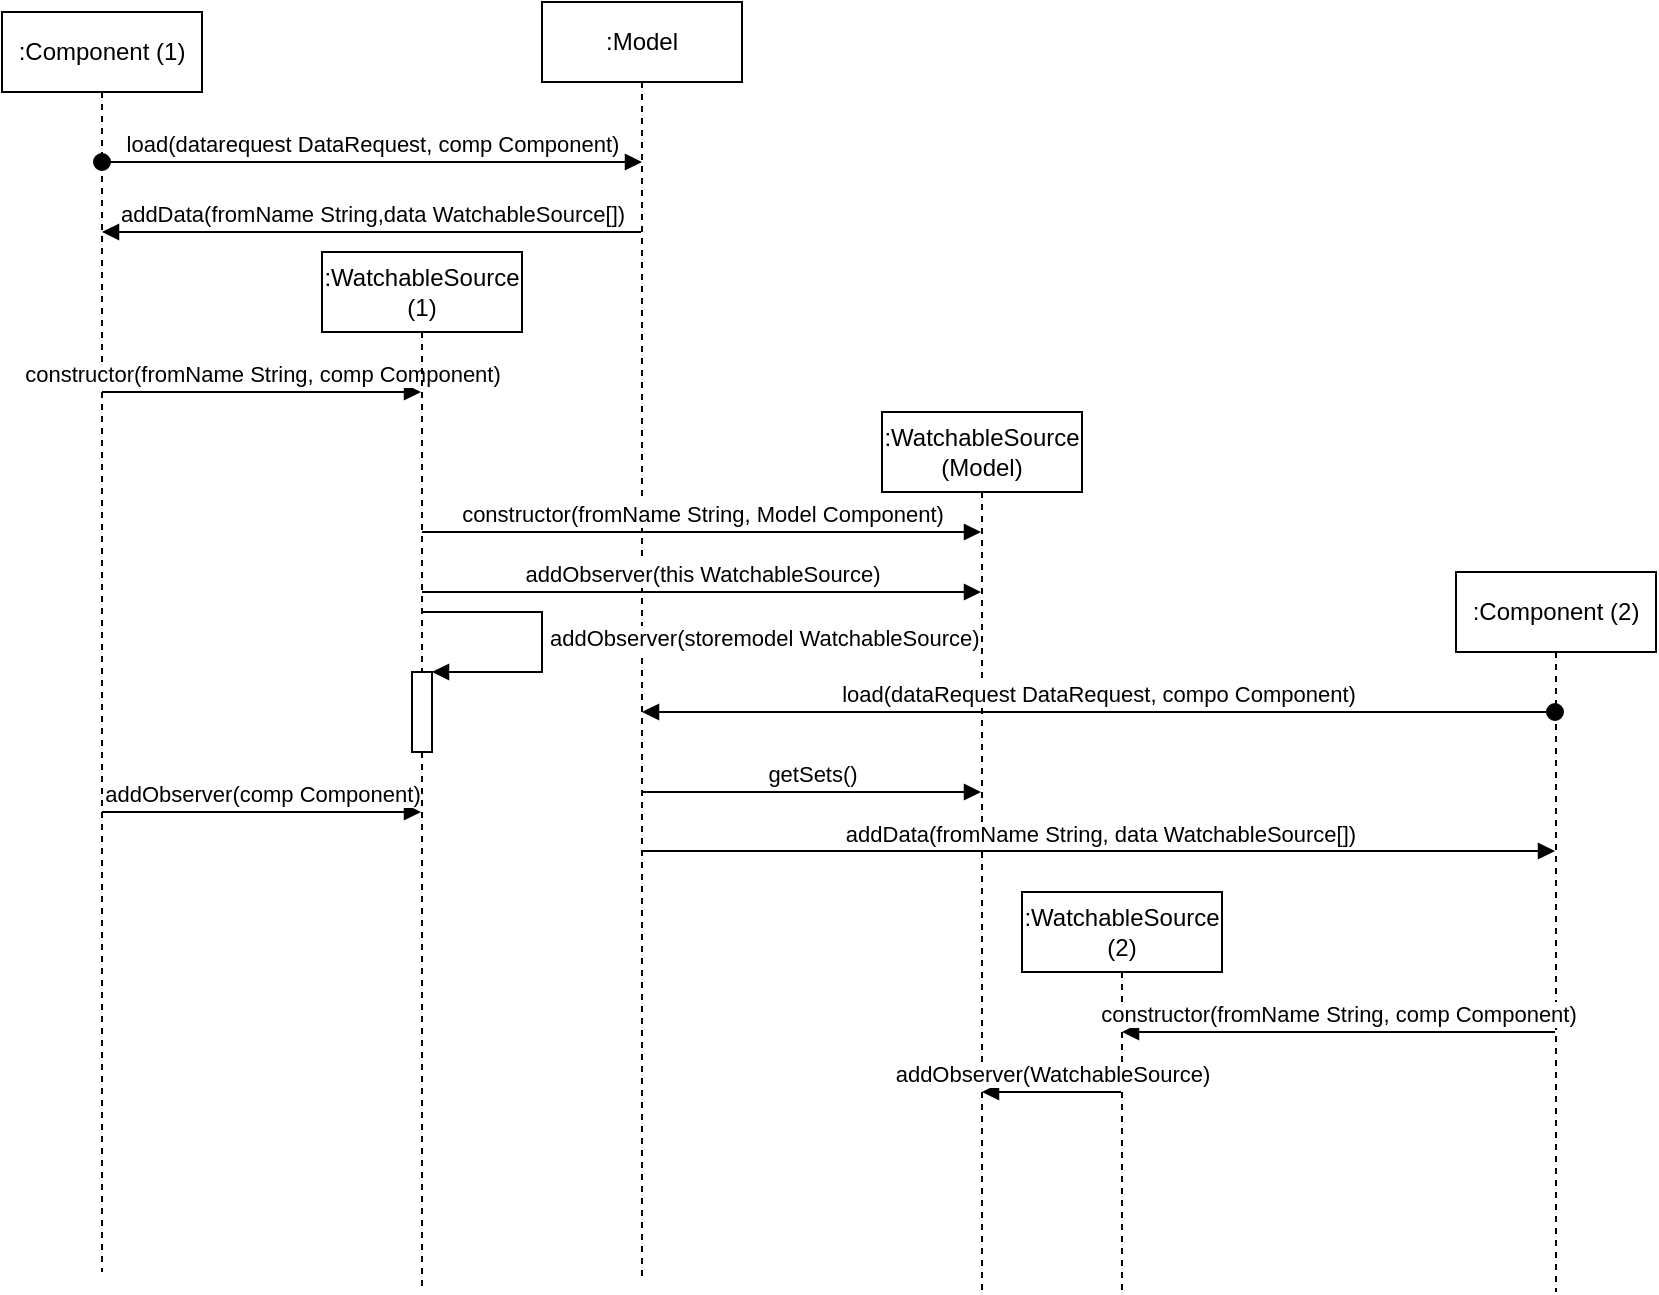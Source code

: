 <mxfile version="20.3.0" type="device" pages="3"><diagram id="G-QJXxHWoUMAWLnG39JJ" name="Buckets-Diagramm"><mxGraphModel dx="1038" dy="649" grid="1" gridSize="10" guides="1" tooltips="1" connect="1" arrows="1" fold="1" page="1" pageScale="1" pageWidth="827" pageHeight="1169" math="0" shadow="0"><root><mxCell id="0"/><mxCell id="1" parent="0"/><mxCell id="hVJfec1Ha8yNR7VwBLyT-1" value=":Component (1)" style="shape=umlLifeline;perimeter=lifelinePerimeter;whiteSpace=wrap;html=1;container=1;collapsible=0;recursiveResize=0;outlineConnect=0;" parent="1" vertex="1"><mxGeometry y="40" width="100" height="630" as="geometry"/></mxCell><mxCell id="hVJfec1Ha8yNR7VwBLyT-9" value="addData(fromName String,data WatchableSource[])" style="html=1;verticalAlign=bottom;endArrow=block;rounded=0;" parent="hVJfec1Ha8yNR7VwBLyT-1" source="hVJfec1Ha8yNR7VwBLyT-2" edge="1"><mxGeometry width="80" relative="1" as="geometry"><mxPoint x="299.5" y="110" as="sourcePoint"/><mxPoint x="50" y="110" as="targetPoint"/></mxGeometry></mxCell><mxCell id="hVJfec1Ha8yNR7VwBLyT-10" value="constructor(fromName String, comp Component)" style="html=1;verticalAlign=bottom;endArrow=block;rounded=0;" parent="hVJfec1Ha8yNR7VwBLyT-1" target="hVJfec1Ha8yNR7VwBLyT-4" edge="1"><mxGeometry width="80" relative="1" as="geometry"><mxPoint x="50" y="190" as="sourcePoint"/><mxPoint x="130" y="190" as="targetPoint"/></mxGeometry></mxCell><mxCell id="hVJfec1Ha8yNR7VwBLyT-2" value=":Model" style="shape=umlLifeline;perimeter=lifelinePerimeter;whiteSpace=wrap;html=1;container=1;collapsible=0;recursiveResize=0;outlineConnect=0;" parent="1" vertex="1"><mxGeometry x="270" y="35" width="100" height="640" as="geometry"/></mxCell><mxCell id="hVJfec1Ha8yNR7VwBLyT-8" value="load(datarequest DataRequest, comp Component)" style="html=1;verticalAlign=bottom;startArrow=oval;startFill=1;endArrow=block;startSize=8;rounded=0;" parent="hVJfec1Ha8yNR7VwBLyT-2" source="hVJfec1Ha8yNR7VwBLyT-1" edge="1"><mxGeometry width="60" relative="1" as="geometry"><mxPoint x="-250" y="80" as="sourcePoint"/><mxPoint x="50" y="80" as="targetPoint"/></mxGeometry></mxCell><mxCell id="hVJfec1Ha8yNR7VwBLyT-17" value="getSets()" style="html=1;verticalAlign=bottom;endArrow=block;rounded=0;" parent="hVJfec1Ha8yNR7VwBLyT-2" target="hVJfec1Ha8yNR7VwBLyT-7" edge="1"><mxGeometry width="80" relative="1" as="geometry"><mxPoint x="50" y="395" as="sourcePoint"/><mxPoint x="130" y="395" as="targetPoint"/></mxGeometry></mxCell><mxCell id="hVJfec1Ha8yNR7VwBLyT-3" value=":Component (2)" style="shape=umlLifeline;perimeter=lifelinePerimeter;whiteSpace=wrap;html=1;container=1;collapsible=0;recursiveResize=0;outlineConnect=0;" parent="1" vertex="1"><mxGeometry x="727" y="320" width="100" height="360" as="geometry"/></mxCell><mxCell id="hVJfec1Ha8yNR7VwBLyT-4" value=":WatchableSource (1)" style="shape=umlLifeline;perimeter=lifelinePerimeter;whiteSpace=wrap;html=1;container=1;collapsible=0;recursiveResize=0;outlineConnect=0;" parent="1" vertex="1"><mxGeometry x="160" y="160" width="100" height="520" as="geometry"/></mxCell><mxCell id="hVJfec1Ha8yNR7VwBLyT-12" value="constructor(fromName String, Model Component)" style="html=1;verticalAlign=bottom;endArrow=block;rounded=0;" parent="hVJfec1Ha8yNR7VwBLyT-4" target="hVJfec1Ha8yNR7VwBLyT-7" edge="1"><mxGeometry width="80" relative="1" as="geometry"><mxPoint x="50" y="140" as="sourcePoint"/><mxPoint x="130" y="140" as="targetPoint"/></mxGeometry></mxCell><mxCell id="hVJfec1Ha8yNR7VwBLyT-13" value="addObserver(this WatchableSource)" style="html=1;verticalAlign=bottom;endArrow=block;rounded=0;" parent="hVJfec1Ha8yNR7VwBLyT-4" target="hVJfec1Ha8yNR7VwBLyT-7" edge="1"><mxGeometry width="80" relative="1" as="geometry"><mxPoint x="50" y="170" as="sourcePoint"/><mxPoint x="130" y="170" as="targetPoint"/></mxGeometry></mxCell><mxCell id="hVJfec1Ha8yNR7VwBLyT-14" value="" style="html=1;points=[];perimeter=orthogonalPerimeter;" parent="hVJfec1Ha8yNR7VwBLyT-4" vertex="1"><mxGeometry x="45" y="210" width="10" height="40" as="geometry"/></mxCell><mxCell id="hVJfec1Ha8yNR7VwBLyT-15" value="addObserver(storemodel WatchableSource)" style="edgeStyle=orthogonalEdgeStyle;html=1;align=left;spacingLeft=2;endArrow=block;rounded=0;entryX=1;entryY=0;" parent="hVJfec1Ha8yNR7VwBLyT-4" source="hVJfec1Ha8yNR7VwBLyT-4" target="hVJfec1Ha8yNR7VwBLyT-14" edge="1"><mxGeometry relative="1" as="geometry"><mxPoint x="105" y="190" as="sourcePoint"/><Array as="points"><mxPoint x="110" y="180"/><mxPoint x="110" y="210"/></Array></mxGeometry></mxCell><mxCell id="hVJfec1Ha8yNR7VwBLyT-5" value=":WatchableSource (2)" style="shape=umlLifeline;perimeter=lifelinePerimeter;whiteSpace=wrap;html=1;container=1;collapsible=0;recursiveResize=0;outlineConnect=0;" parent="1" vertex="1"><mxGeometry x="510" y="480" width="100" height="200" as="geometry"/></mxCell><mxCell id="hVJfec1Ha8yNR7VwBLyT-7" value=":WatchableSource (Model)" style="shape=umlLifeline;perimeter=lifelinePerimeter;whiteSpace=wrap;html=1;container=1;collapsible=0;recursiveResize=0;outlineConnect=0;" parent="1" vertex="1"><mxGeometry x="440" y="240" width="100" height="440" as="geometry"/></mxCell><mxCell id="hVJfec1Ha8yNR7VwBLyT-11" value="addObserver(comp Component)" style="html=1;verticalAlign=bottom;endArrow=block;rounded=0;" parent="1" source="hVJfec1Ha8yNR7VwBLyT-1" target="hVJfec1Ha8yNR7VwBLyT-4" edge="1"><mxGeometry width="80" relative="1" as="geometry"><mxPoint x="90" y="280" as="sourcePoint"/><mxPoint x="170" y="280" as="targetPoint"/><Array as="points"><mxPoint x="130" y="440"/></Array></mxGeometry></mxCell><mxCell id="hVJfec1Ha8yNR7VwBLyT-16" value="load(dataRequest DataRequest, compo Component)" style="html=1;verticalAlign=bottom;startArrow=oval;startFill=1;endArrow=block;startSize=8;rounded=0;" parent="1" source="hVJfec1Ha8yNR7VwBLyT-3" target="hVJfec1Ha8yNR7VwBLyT-2" edge="1"><mxGeometry width="60" relative="1" as="geometry"><mxPoint x="700" y="480" as="sourcePoint"/><mxPoint x="500" y="360" as="targetPoint"/><Array as="points"><mxPoint x="670" y="390"/></Array></mxGeometry></mxCell><mxCell id="hVJfec1Ha8yNR7VwBLyT-18" value="addData(fromName String, data WatchableSource[])" style="html=1;verticalAlign=bottom;endArrow=block;rounded=0;" parent="1" target="hVJfec1Ha8yNR7VwBLyT-3" edge="1"><mxGeometry width="80" relative="1" as="geometry"><mxPoint x="320" y="459.5" as="sourcePoint"/><mxPoint x="400" y="459.5" as="targetPoint"/></mxGeometry></mxCell><mxCell id="hVJfec1Ha8yNR7VwBLyT-19" value="constructor(fromName String, comp Component)" style="html=1;verticalAlign=bottom;endArrow=block;rounded=0;" parent="1" source="hVJfec1Ha8yNR7VwBLyT-3" target="hVJfec1Ha8yNR7VwBLyT-5" edge="1"><mxGeometry width="80" relative="1" as="geometry"><mxPoint x="710" y="600" as="sourcePoint"/><mxPoint x="770" y="540" as="targetPoint"/><Array as="points"><mxPoint x="750" y="550"/></Array></mxGeometry></mxCell><mxCell id="hVJfec1Ha8yNR7VwBLyT-20" value="addObserver(WatchableSource)" style="html=1;verticalAlign=bottom;endArrow=block;rounded=0;" parent="1" source="hVJfec1Ha8yNR7VwBLyT-5" target="hVJfec1Ha8yNR7VwBLyT-7" edge="1"><mxGeometry width="80" relative="1" as="geometry"><mxPoint x="530" y="584" as="sourcePoint"/><mxPoint x="610" y="584" as="targetPoint"/><Array as="points"><mxPoint x="520" y="580"/></Array></mxGeometry></mxCell></root></mxGraphModel></diagram><diagram id="f9iaBuWUP5T9AuJRJrNK" name="Load Data"><mxGraphModel dx="1038" dy="649" grid="1" gridSize="10" guides="1" tooltips="1" connect="1" arrows="1" fold="1" page="1" pageScale="1" pageWidth="1169" pageHeight="827" math="0" shadow="0"><root><mxCell id="0"/><mxCell id="1" parent="0"/><mxCell id="MlIxUrnjhX0nRbFf7Nch-1" value="" style="shape=umlLifeline;participant=umlActor;perimeter=lifelinePerimeter;whiteSpace=wrap;html=1;container=1;collapsible=0;recursiveResize=0;verticalAlign=top;spacingTop=36;outlineConnect=0;" vertex="1" parent="1"><mxGeometry x="10" y="80" width="20" height="440" as="geometry"/></mxCell><mxCell id="MlIxUrnjhX0nRbFf7Nch-2" value=":&lt;i&gt;Component&lt;/i&gt;" style="shape=umlLifeline;perimeter=lifelinePerimeter;whiteSpace=wrap;html=1;container=1;collapsible=0;recursiveResize=0;outlineConnect=0;" vertex="1" parent="1"><mxGeometry x="60" y="80" width="100" height="440" as="geometry"/></mxCell><mxCell id="MlIxUrnjhX0nRbFf7Nch-3" value="" style="html=1;points=[];perimeter=orthogonalPerimeter;" vertex="1" parent="MlIxUrnjhX0nRbFf7Nch-2"><mxGeometry x="45" y="75" width="10" height="365" as="geometry"/></mxCell><mxCell id="MlIxUrnjhX0nRbFf7Nch-4" value="" style="html=1;points=[];perimeter=orthogonalPerimeter;" vertex="1" parent="MlIxUrnjhX0nRbFf7Nch-2"><mxGeometry x="55" y="390" width="10" height="40" as="geometry"/></mxCell><mxCell id="MlIxUrnjhX0nRbFf7Nch-5" value=":Model" style="shape=umlLifeline;perimeter=lifelinePerimeter;whiteSpace=wrap;html=1;container=1;collapsible=0;recursiveResize=0;outlineConnect=0;" vertex="1" parent="1"><mxGeometry x="200" y="80" width="100" height="440" as="geometry"/></mxCell><mxCell id="MlIxUrnjhX0nRbFf7Nch-6" value="" style="html=1;points=[];perimeter=orthogonalPerimeter;" vertex="1" parent="MlIxUrnjhX0nRbFf7Nch-5"><mxGeometry x="45" y="100" width="10" height="320" as="geometry"/></mxCell><mxCell id="MlIxUrnjhX0nRbFf7Nch-7" value="" style="html=1;points=[];perimeter=orthogonalPerimeter;" vertex="1" parent="MlIxUrnjhX0nRbFf7Nch-5"><mxGeometry x="55" y="350" width="10" height="40" as="geometry"/></mxCell><mxCell id="MlIxUrnjhX0nRbFf7Nch-8" value="convertData({Data},{DataCapsle})" style="edgeStyle=orthogonalEdgeStyle;html=1;align=left;spacingLeft=2;endArrow=block;rounded=0;entryX=1;entryY=0;" edge="1" parent="MlIxUrnjhX0nRbFf7Nch-5" target="MlIxUrnjhX0nRbFf7Nch-7"><mxGeometry x="0.28" y="-10" relative="1" as="geometry"><mxPoint x="60" y="330" as="sourcePoint"/><Array as="points"><mxPoint x="60" y="330"/><mxPoint x="90" y="330"/><mxPoint x="90" y="350"/></Array><mxPoint x="10" y="-10" as="offset"/></mxGeometry></mxCell><mxCell id="MlIxUrnjhX0nRbFf7Nch-9" value=":RemoteHandler" style="shape=umlLifeline;perimeter=lifelinePerimeter;whiteSpace=wrap;html=1;container=1;collapsible=0;recursiveResize=0;outlineConnect=0;" vertex="1" parent="1"><mxGeometry x="414" y="80" width="100" height="440" as="geometry"/></mxCell><mxCell id="MlIxUrnjhX0nRbFf7Nch-10" value="" style="html=1;points=[];perimeter=orthogonalPerimeter;" vertex="1" parent="MlIxUrnjhX0nRbFf7Nch-9"><mxGeometry x="45" y="120" width="10" height="200" as="geometry"/></mxCell><mxCell id="MlIxUrnjhX0nRbFf7Nch-11" value="" style="html=1;points=[];perimeter=orthogonalPerimeter;" vertex="1" parent="MlIxUrnjhX0nRbFf7Nch-9"><mxGeometry x="55" y="155" width="10" height="100" as="geometry"/></mxCell><mxCell id="MlIxUrnjhX0nRbFf7Nch-12" value="fetch(fromName, fromWheres, mode)" style="edgeStyle=orthogonalEdgeStyle;html=1;align=left;spacingLeft=2;endArrow=block;rounded=0;entryX=1;entryY=0;" edge="1" parent="MlIxUrnjhX0nRbFf7Nch-9" source="MlIxUrnjhX0nRbFf7Nch-9" target="MlIxUrnjhX0nRbFf7Nch-11"><mxGeometry relative="1" as="geometry"><mxPoint x="270" y="130" as="sourcePoint"/><Array as="points"><mxPoint x="110" y="130"/><mxPoint x="110" y="155"/></Array></mxGeometry></mxCell><mxCell id="MlIxUrnjhX0nRbFf7Nch-13" value="reload()" style="html=1;verticalAlign=bottom;startArrow=oval;startFill=1;endArrow=block;startSize=8;" edge="1" parent="1" source="MlIxUrnjhX0nRbFf7Nch-1" target="MlIxUrnjhX0nRbFf7Nch-2"><mxGeometry width="60" relative="1" as="geometry"><mxPoint x="380" y="290" as="sourcePoint"/><mxPoint x="210" y="290" as="targetPoint"/><Array as="points"><mxPoint x="80" y="170"/></Array></mxGeometry></mxCell><mxCell id="MlIxUrnjhX0nRbFf7Nch-14" value=":RecordsResource" style="shape=umlLifeline;perimeter=lifelinePerimeter;whiteSpace=wrap;html=1;container=1;collapsible=0;recursiveResize=0;outlineConnect=0;" vertex="1" parent="1"><mxGeometry x="700" y="80" width="100" height="440" as="geometry"/></mxCell><mxCell id="MlIxUrnjhX0nRbFf7Nch-15" value="" style="html=1;points=[];perimeter=orthogonalPerimeter;" vertex="1" parent="MlIxUrnjhX0nRbFf7Nch-14"><mxGeometry x="45" y="40" width="10" height="400" as="geometry"/></mxCell><mxCell id="MlIxUrnjhX0nRbFf7Nch-16" value="load({DataRequest})" style="html=1;verticalAlign=bottom;startArrow=oval;startFill=1;endArrow=block;startSize=8;dashed=1;" edge="1" parent="1" source="MlIxUrnjhX0nRbFf7Nch-2" target="MlIxUrnjhX0nRbFf7Nch-6"><mxGeometry x="-0.107" width="60" relative="1" as="geometry"><mxPoint x="380" y="230" as="sourcePoint"/><mxPoint x="420" y="230" as="targetPoint"/><Array as="points"><mxPoint x="260" y="190"/></Array><mxPoint as="offset"/></mxGeometry></mxCell><mxCell id="MlIxUrnjhX0nRbFf7Nch-17" value="fetchGet(fromName, fromWheres)" style="html=1;verticalAlign=bottom;endArrow=block;entryX=0;entryY=0;dashed=1;" edge="1" parent="1" source="MlIxUrnjhX0nRbFf7Nch-5" target="MlIxUrnjhX0nRbFf7Nch-10"><mxGeometry relative="1" as="geometry"><mxPoint x="690" y="200" as="sourcePoint"/></mxGeometry></mxCell><mxCell id="MlIxUrnjhX0nRbFf7Nch-18" value="Response" style="html=1;verticalAlign=bottom;endArrow=open;dashed=1;endSize=8;exitX=0;exitY=0.95;" edge="1" parent="1" source="MlIxUrnjhX0nRbFf7Nch-10" target="MlIxUrnjhX0nRbFf7Nch-5"><mxGeometry relative="1" as="geometry"><mxPoint x="690" y="276" as="targetPoint"/></mxGeometry></mxCell><mxCell id="MlIxUrnjhX0nRbFf7Nch-19" value="" style="html=1;points=[];perimeter=orthogonalPerimeter;" vertex="1" parent="1"><mxGeometry x="479" y="280" width="10" height="40" as="geometry"/></mxCell><mxCell id="MlIxUrnjhX0nRbFf7Nch-20" value="determineMatchingResource(fromName,mode)" style="edgeStyle=orthogonalEdgeStyle;html=1;align=left;spacingLeft=2;endArrow=block;rounded=0;entryX=1;entryY=0;exitX=0.6;exitY=0.16;exitDx=0;exitDy=0;exitPerimeter=0;" edge="1" parent="1" source="MlIxUrnjhX0nRbFf7Nch-11" target="MlIxUrnjhX0nRbFf7Nch-19"><mxGeometry relative="1" as="geometry"><mxPoint x="594" y="250" as="sourcePoint"/><Array as="points"><mxPoint x="465" y="250"/><mxPoint x="504" y="250"/><mxPoint x="504" y="280"/></Array></mxGeometry></mxCell><mxCell id="MlIxUrnjhX0nRbFf7Nch-21" value="{DataCapsule}" style="html=1;verticalAlign=bottom;endArrow=open;dashed=1;endSize=8;" edge="1" parent="1" source="MlIxUrnjhX0nRbFf7Nch-5" target="MlIxUrnjhX0nRbFf7Nch-2"><mxGeometry x="0.298" relative="1" as="geometry"><mxPoint x="290" y="360" as="sourcePoint"/><mxPoint x="210" y="360" as="targetPoint"/><Array as="points"><mxPoint x="280" y="430"/></Array><mxPoint as="offset"/></mxGeometry></mxCell><mxCell id="MlIxUrnjhX0nRbFf7Nch-22" value="get(collection,storage,filter) / HTTP" style="html=1;verticalAlign=bottom;endArrow=block;dashed=1;exitX=0.52;exitY=0.636;exitDx=0;exitDy=0;exitPerimeter=0;" edge="1" parent="1" source="MlIxUrnjhX0nRbFf7Nch-9" target="MlIxUrnjhX0nRbFf7Nch-14"><mxGeometry width="80" relative="1" as="geometry"><mxPoint x="530" y="360" as="sourcePoint"/><mxPoint x="610" y="360" as="targetPoint"/></mxGeometry></mxCell><mxCell id="MlIxUrnjhX0nRbFf7Nch-23" value="JSON / HTTP" style="html=1;verticalAlign=bottom;endArrow=open;dashed=1;endSize=8;entryX=0.51;entryY=0.684;entryDx=0;entryDy=0;entryPerimeter=0;" edge="1" parent="1" source="MlIxUrnjhX0nRbFf7Nch-14" target="MlIxUrnjhX0nRbFf7Nch-9"><mxGeometry relative="1" as="geometry"><mxPoint x="610" y="380" as="sourcePoint"/><mxPoint x="530" y="380" as="targetPoint"/></mxGeometry></mxCell><mxCell id="MlIxUrnjhX0nRbFf7Nch-24" value="addSet(set)" style="edgeStyle=orthogonalEdgeStyle;html=1;align=left;spacingLeft=2;endArrow=block;rounded=0;entryX=1;entryY=0;dashed=1;" edge="1" parent="1" target="MlIxUrnjhX0nRbFf7Nch-4"><mxGeometry relative="1" as="geometry"><mxPoint x="120" y="450" as="sourcePoint"/><Array as="points"><mxPoint x="150" y="450"/><mxPoint x="150" y="470"/></Array></mxGeometry></mxCell></root></mxGraphModel></diagram><diagram id="XalMxTic4ZMvCqLZy6An" name="Save data"><mxGraphModel dx="1038" dy="649" grid="1" gridSize="10" guides="1" tooltips="1" connect="1" arrows="1" fold="1" page="1" pageScale="1" pageWidth="1169" pageHeight="827" math="0" shadow="0"><root><mxCell id="0"/><mxCell id="1" parent="0"/><mxCell id="fRXGaTGol1bOyi0lEN90-1" value="" style="shape=umlLifeline;participant=umlActor;perimeter=lifelinePerimeter;whiteSpace=wrap;html=1;container=1;collapsible=0;recursiveResize=0;verticalAlign=top;spacingTop=36;outlineConnect=0;" vertex="1" parent="1"><mxGeometry x="10" y="80" width="20" height="400" as="geometry"/></mxCell><mxCell id="fRXGaTGol1bOyi0lEN90-2" value=":&lt;i&gt;Component&lt;/i&gt;" style="shape=umlLifeline;perimeter=lifelinePerimeter;whiteSpace=wrap;html=1;container=1;collapsible=0;recursiveResize=0;outlineConnect=0;" vertex="1" parent="1"><mxGeometry x="60" y="80" width="100" height="400" as="geometry"/></mxCell><mxCell id="fRXGaTGol1bOyi0lEN90-3" value="" style="html=1;points=[];perimeter=orthogonalPerimeter;" vertex="1" parent="fRXGaTGol1bOyi0lEN90-2"><mxGeometry x="45" y="75" width="10" height="295" as="geometry"/></mxCell><mxCell id="fRXGaTGol1bOyi0lEN90-4" value=":Model" style="shape=umlLifeline;perimeter=lifelinePerimeter;whiteSpace=wrap;html=1;container=1;collapsible=0;recursiveResize=0;outlineConnect=0;" vertex="1" parent="1"><mxGeometry x="200" y="80" width="100" height="400" as="geometry"/></mxCell><mxCell id="fRXGaTGol1bOyi0lEN90-5" value="" style="html=1;points=[];perimeter=orthogonalPerimeter;" vertex="1" parent="fRXGaTGol1bOyi0lEN90-4"><mxGeometry x="45" y="100" width="10" height="260" as="geometry"/></mxCell><mxCell id="fRXGaTGol1bOyi0lEN90-6" value=":RemoteHandler" style="shape=umlLifeline;perimeter=lifelinePerimeter;whiteSpace=wrap;html=1;container=1;collapsible=0;recursiveResize=0;outlineConnect=0;" vertex="1" parent="1"><mxGeometry x="414" y="80" width="100" height="400" as="geometry"/></mxCell><mxCell id="fRXGaTGol1bOyi0lEN90-7" value="" style="html=1;points=[];perimeter=orthogonalPerimeter;" vertex="1" parent="fRXGaTGol1bOyi0lEN90-6"><mxGeometry x="45" y="120" width="10" height="200" as="geometry"/></mxCell><mxCell id="fRXGaTGol1bOyi0lEN90-8" value="" style="html=1;points=[];perimeter=orthogonalPerimeter;" vertex="1" parent="fRXGaTGol1bOyi0lEN90-6"><mxGeometry x="55" y="155" width="10" height="100" as="geometry"/></mxCell><mxCell id="fRXGaTGol1bOyi0lEN90-9" value="fetch(fromName, fromWheres, mode, data)" style="edgeStyle=orthogonalEdgeStyle;html=1;align=left;spacingLeft=2;endArrow=block;rounded=0;entryX=1;entryY=0;" edge="1" parent="fRXGaTGol1bOyi0lEN90-6" source="fRXGaTGol1bOyi0lEN90-6" target="fRXGaTGol1bOyi0lEN90-8"><mxGeometry relative="1" as="geometry"><mxPoint x="270" y="130" as="sourcePoint"/><Array as="points"><mxPoint x="110" y="130"/><mxPoint x="110" y="155"/></Array></mxGeometry></mxCell><mxCell id="fRXGaTGol1bOyi0lEN90-10" value="saveData()" style="html=1;verticalAlign=bottom;startArrow=oval;startFill=1;endArrow=block;startSize=8;" edge="1" parent="1" source="fRXGaTGol1bOyi0lEN90-1" target="fRXGaTGol1bOyi0lEN90-2"><mxGeometry width="60" relative="1" as="geometry"><mxPoint x="380" y="290" as="sourcePoint"/><mxPoint x="210" y="290" as="targetPoint"/><Array as="points"><mxPoint x="80" y="170"/></Array></mxGeometry></mxCell><mxCell id="fRXGaTGol1bOyi0lEN90-11" value=":RecordsResource" style="shape=umlLifeline;perimeter=lifelinePerimeter;whiteSpace=wrap;html=1;container=1;collapsible=0;recursiveResize=0;outlineConnect=0;" vertex="1" parent="1"><mxGeometry x="700" y="80" width="100" height="400" as="geometry"/></mxCell><mxCell id="fRXGaTGol1bOyi0lEN90-12" value="" style="html=1;points=[];perimeter=orthogonalPerimeter;" vertex="1" parent="fRXGaTGol1bOyi0lEN90-11"><mxGeometry x="45" y="40" width="10" height="360" as="geometry"/></mxCell><mxCell id="fRXGaTGol1bOyi0lEN90-13" value="save({DataRequest})" style="html=1;verticalAlign=bottom;startArrow=oval;startFill=1;endArrow=block;startSize=8;dashed=1;" edge="1" parent="1" source="fRXGaTGol1bOyi0lEN90-2" target="fRXGaTGol1bOyi0lEN90-5"><mxGeometry x="-0.107" width="60" relative="1" as="geometry"><mxPoint x="380" y="230" as="sourcePoint"/><mxPoint x="420" y="230" as="targetPoint"/><Array as="points"><mxPoint x="260" y="190"/></Array><mxPoint as="offset"/></mxGeometry></mxCell><mxCell id="fRXGaTGol1bOyi0lEN90-14" value="fetchCreate(fromName, fromWheres, data)" style="html=1;verticalAlign=bottom;endArrow=block;entryX=0;entryY=0;dashed=1;" edge="1" parent="1" source="fRXGaTGol1bOyi0lEN90-4" target="fRXGaTGol1bOyi0lEN90-7"><mxGeometry relative="1" as="geometry"><mxPoint x="690" y="200" as="sourcePoint"/></mxGeometry></mxCell><mxCell id="fRXGaTGol1bOyi0lEN90-15" value="Response" style="html=1;verticalAlign=bottom;endArrow=open;dashed=1;endSize=8;exitX=0;exitY=0.95;" edge="1" parent="1" source="fRXGaTGol1bOyi0lEN90-7" target="fRXGaTGol1bOyi0lEN90-4"><mxGeometry relative="1" as="geometry"><mxPoint x="690" y="276" as="targetPoint"/></mxGeometry></mxCell><mxCell id="fRXGaTGol1bOyi0lEN90-16" value="" style="html=1;points=[];perimeter=orthogonalPerimeter;" vertex="1" parent="1"><mxGeometry x="479" y="280" width="10" height="40" as="geometry"/></mxCell><mxCell id="fRXGaTGol1bOyi0lEN90-17" value="determineMatchingResource(fromName,mode)" style="edgeStyle=orthogonalEdgeStyle;html=1;align=left;spacingLeft=2;endArrow=block;rounded=0;entryX=1;entryY=0;exitX=0.6;exitY=0.16;exitDx=0;exitDy=0;exitPerimeter=0;" edge="1" parent="1" source="fRXGaTGol1bOyi0lEN90-8" target="fRXGaTGol1bOyi0lEN90-16"><mxGeometry relative="1" as="geometry"><mxPoint x="594" y="250" as="sourcePoint"/><Array as="points"><mxPoint x="465" y="250"/><mxPoint x="504" y="250"/><mxPoint x="504" y="280"/></Array></mxGeometry></mxCell><mxCell id="fRXGaTGol1bOyi0lEN90-18" value="{DataCapsule}" style="html=1;verticalAlign=bottom;endArrow=open;dashed=1;endSize=8;" edge="1" parent="1" source="fRXGaTGol1bOyi0lEN90-4" target="fRXGaTGol1bOyi0lEN90-2"><mxGeometry x="-0.007" relative="1" as="geometry"><mxPoint x="290" y="360" as="sourcePoint"/><mxPoint x="210" y="360" as="targetPoint"/><Array as="points"><mxPoint x="200" y="420"/></Array><mxPoint x="1" as="offset"/></mxGeometry></mxCell><mxCell id="fRXGaTGol1bOyi0lEN90-19" value="post(collection,storage,data) / HTTP" style="html=1;verticalAlign=bottom;endArrow=block;dashed=1;exitX=1.1;exitY=0.75;exitDx=0;exitDy=0;exitPerimeter=0;" edge="1" parent="1" source="fRXGaTGol1bOyi0lEN90-7" target="fRXGaTGol1bOyi0lEN90-11"><mxGeometry width="80" relative="1" as="geometry"><mxPoint x="530" y="360" as="sourcePoint"/><mxPoint x="610" y="360" as="targetPoint"/><Array as="points"><mxPoint x="500" y="350"/></Array></mxGeometry></mxCell><mxCell id="fRXGaTGol1bOyi0lEN90-20" value="JSON / HTTP" style="html=1;verticalAlign=bottom;endArrow=open;dashed=1;endSize=8;entryX=1.2;entryY=0.89;entryDx=0;entryDy=0;entryPerimeter=0;" edge="1" parent="1" source="fRXGaTGol1bOyi0lEN90-11" target="fRXGaTGol1bOyi0lEN90-7"><mxGeometry relative="1" as="geometry"><mxPoint x="610" y="380" as="sourcePoint"/><mxPoint x="530" y="380" as="targetPoint"/><Array as="points"><mxPoint x="600" y="380"/></Array></mxGeometry></mxCell></root></mxGraphModel></diagram></mxfile>